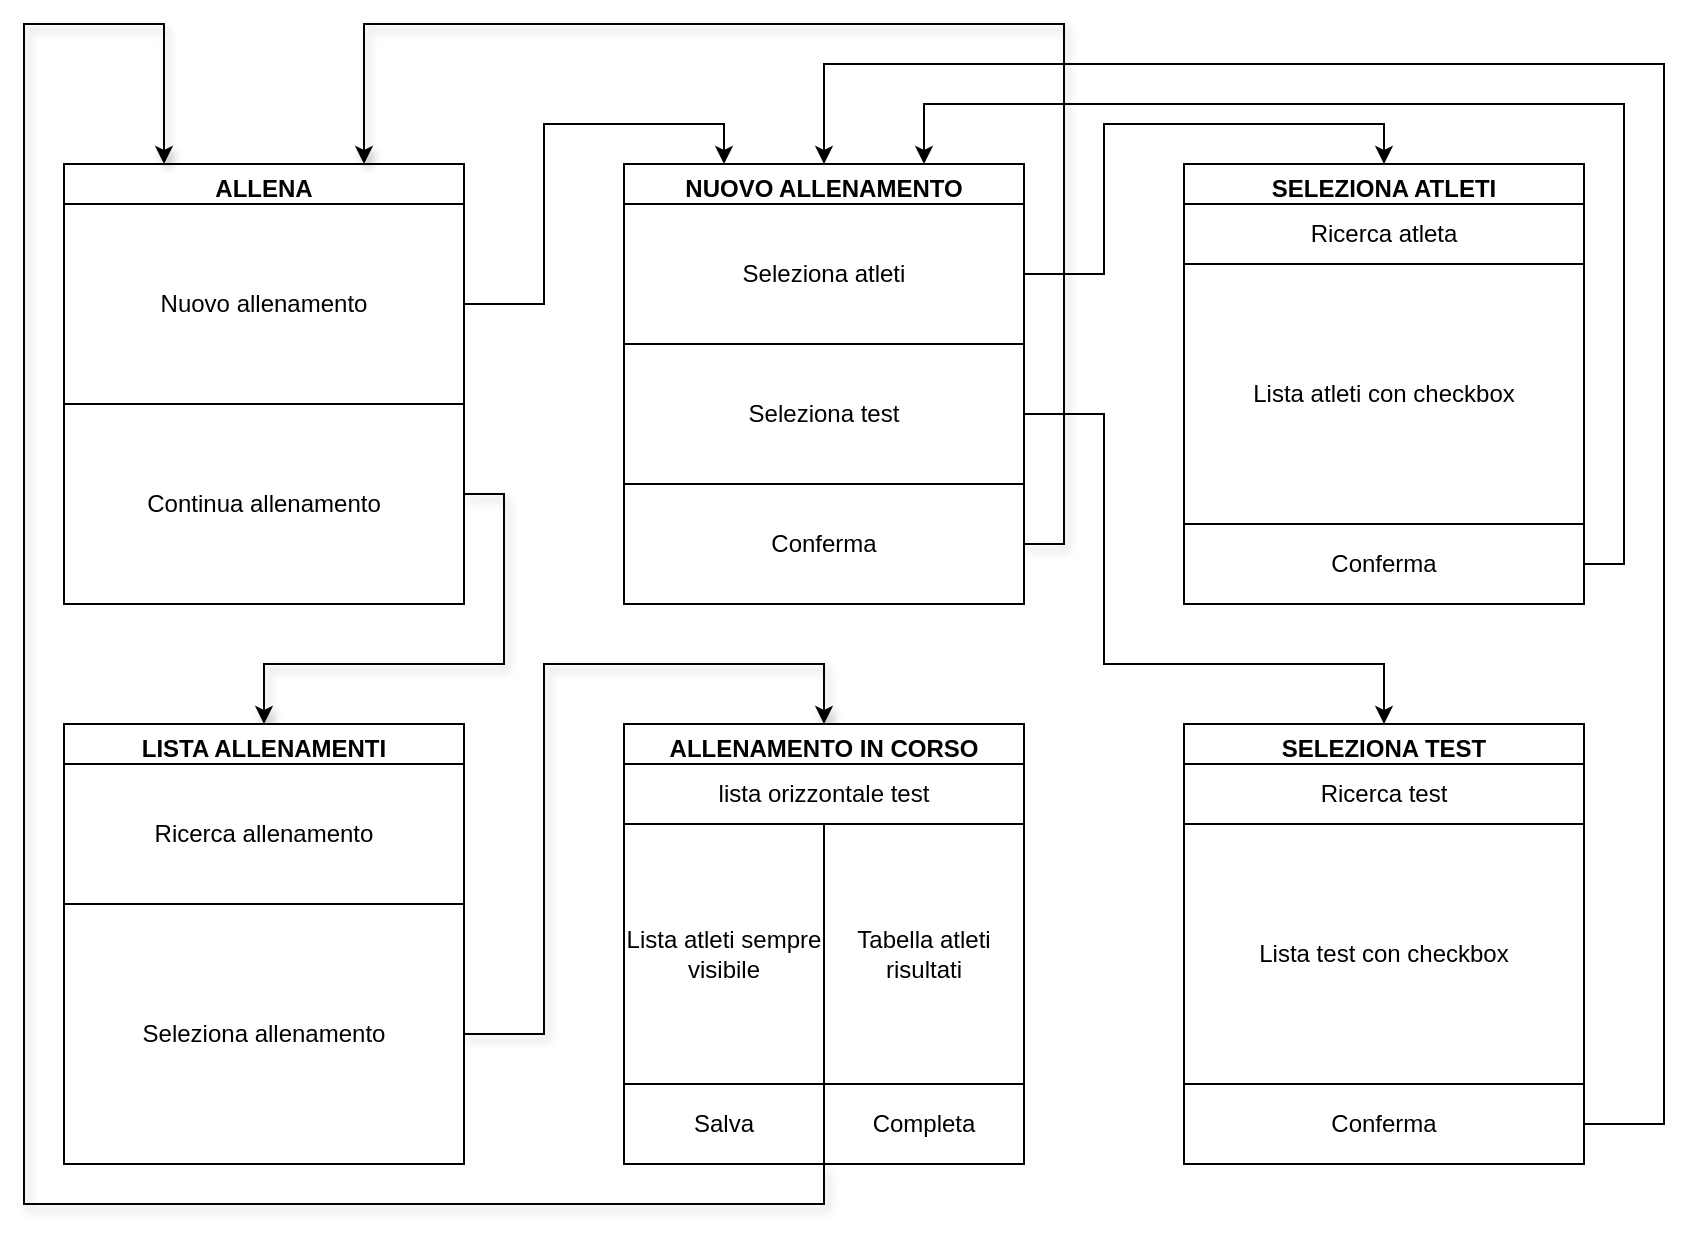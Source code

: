 <mxfile version="16.5.6" type="device"><diagram name="Page-1" id="2cc2dc42-3aac-f2a9-1cec-7a8b7cbee084"><mxGraphModel dx="868" dy="1300" grid="1" gridSize="10" guides="1" tooltips="1" connect="1" arrows="1" fold="1" page="1" pageScale="1" pageWidth="1100" pageHeight="850" background="#ffffff" math="0" shadow="0"><root><mxCell id="0"/><mxCell id="1" parent="0"/><mxCell id="UH0f90BBUba6APBAnxkq-34" style="edgeStyle=orthogonalEdgeStyle;rounded=0;sketch=0;orthogonalLoop=1;jettySize=auto;html=1;exitX=1;exitY=0.5;exitDx=0;exitDy=0;entryX=0.5;entryY=0;entryDx=0;entryDy=0;shadow=1;" edge="1" parent="1" source="UH0f90BBUba6APBAnxkq-39" target="UH0f90BBUba6APBAnxkq-29"><mxGeometry relative="1" as="geometry"><Array as="points"><mxPoint x="280" y="475"/><mxPoint x="280" y="290"/><mxPoint x="420" y="290"/></Array></mxGeometry></mxCell><mxCell id="UH0f90BBUba6APBAnxkq-43" style="edgeStyle=orthogonalEdgeStyle;rounded=0;sketch=0;orthogonalLoop=1;jettySize=auto;html=1;exitX=1;exitY=0.75;exitDx=0;exitDy=0;entryX=0.5;entryY=0;entryDx=0;entryDy=0;shadow=1;" edge="1" parent="1" source="UH0f90BBUba6APBAnxkq-2" target="UH0f90BBUba6APBAnxkq-37"><mxGeometry relative="1" as="geometry"/></mxCell><mxCell id="UH0f90BBUba6APBAnxkq-2" value="ALLENA" style="swimlane;" vertex="1" parent="1"><mxGeometry x="40" y="40" width="200" height="220" as="geometry"/></mxCell><mxCell id="UH0f90BBUba6APBAnxkq-3" value="Nuovo allenamento" style="rounded=0;whiteSpace=wrap;html=1;" vertex="1" parent="UH0f90BBUba6APBAnxkq-2"><mxGeometry y="20" width="200" height="100" as="geometry"/></mxCell><mxCell id="UH0f90BBUba6APBAnxkq-4" value="Continua allenamento" style="rounded=0;whiteSpace=wrap;html=1;" vertex="1" parent="UH0f90BBUba6APBAnxkq-2"><mxGeometry y="120" width="200" height="100" as="geometry"/></mxCell><mxCell id="UH0f90BBUba6APBAnxkq-5" value="NUOVO ALLENAMENTO" style="swimlane;" vertex="1" parent="1"><mxGeometry x="320" y="40" width="200" height="220" as="geometry"/></mxCell><mxCell id="UH0f90BBUba6APBAnxkq-6" value="Seleziona atleti" style="rounded=0;whiteSpace=wrap;html=1;" vertex="1" parent="UH0f90BBUba6APBAnxkq-5"><mxGeometry y="20" width="200" height="70" as="geometry"/></mxCell><mxCell id="UH0f90BBUba6APBAnxkq-7" value="Seleziona test" style="rounded=0;whiteSpace=wrap;html=1;" vertex="1" parent="UH0f90BBUba6APBAnxkq-5"><mxGeometry y="90" width="200" height="70" as="geometry"/></mxCell><mxCell id="UH0f90BBUba6APBAnxkq-8" value="Conferma" style="rounded=0;whiteSpace=wrap;html=1;" vertex="1" parent="UH0f90BBUba6APBAnxkq-5"><mxGeometry y="160" width="200" height="60" as="geometry"/></mxCell><mxCell id="UH0f90BBUba6APBAnxkq-9" value="" style="endArrow=classic;html=1;exitX=1;exitY=0.5;exitDx=0;exitDy=0;entryX=0.25;entryY=0;entryDx=0;entryDy=0;rounded=0;sketch=0;shadow=0;" edge="1" parent="1" source="UH0f90BBUba6APBAnxkq-3" target="UH0f90BBUba6APBAnxkq-5"><mxGeometry width="50" height="50" relative="1" as="geometry"><mxPoint x="350" y="260" as="sourcePoint"/><mxPoint x="400" y="210" as="targetPoint"/><Array as="points"><mxPoint x="280" y="110"/><mxPoint x="280" y="20"/><mxPoint x="370" y="20"/></Array></mxGeometry></mxCell><mxCell id="UH0f90BBUba6APBAnxkq-10" value="SELEZIONA ATLETI" style="swimlane;" vertex="1" parent="1"><mxGeometry x="600" y="40" width="200" height="220" as="geometry"/></mxCell><mxCell id="UH0f90BBUba6APBAnxkq-11" value="Ricerca atleta" style="rounded=0;whiteSpace=wrap;html=1;" vertex="1" parent="UH0f90BBUba6APBAnxkq-10"><mxGeometry y="20" width="200" height="30" as="geometry"/></mxCell><mxCell id="UH0f90BBUba6APBAnxkq-14" value="Conferma" style="rounded=0;whiteSpace=wrap;html=1;" vertex="1" parent="UH0f90BBUba6APBAnxkq-10"><mxGeometry y="180" width="200" height="40" as="geometry"/></mxCell><mxCell id="UH0f90BBUba6APBAnxkq-15" value="Lista atleti con checkbox" style="rounded=0;whiteSpace=wrap;html=1;" vertex="1" parent="UH0f90BBUba6APBAnxkq-10"><mxGeometry y="50" width="200" height="130" as="geometry"/></mxCell><mxCell id="UH0f90BBUba6APBAnxkq-16" style="edgeStyle=orthogonalEdgeStyle;rounded=0;sketch=0;orthogonalLoop=1;jettySize=auto;html=1;exitX=1;exitY=0.5;exitDx=0;exitDy=0;entryX=0.5;entryY=0;entryDx=0;entryDy=0;shadow=0;" edge="1" parent="1" source="UH0f90BBUba6APBAnxkq-6" target="UH0f90BBUba6APBAnxkq-10"><mxGeometry relative="1" as="geometry"/></mxCell><mxCell id="UH0f90BBUba6APBAnxkq-17" style="edgeStyle=orthogonalEdgeStyle;rounded=0;sketch=0;orthogonalLoop=1;jettySize=auto;html=1;exitX=1;exitY=0.5;exitDx=0;exitDy=0;entryX=0.75;entryY=0;entryDx=0;entryDy=0;shadow=0;" edge="1" parent="1" source="UH0f90BBUba6APBAnxkq-14" target="UH0f90BBUba6APBAnxkq-5"><mxGeometry relative="1" as="geometry"><Array as="points"><mxPoint x="820" y="240"/><mxPoint x="820" y="10"/><mxPoint x="470" y="10"/></Array></mxGeometry></mxCell><mxCell id="UH0f90BBUba6APBAnxkq-18" value="SELEZIONA TEST" style="swimlane;" vertex="1" parent="1"><mxGeometry x="600" y="320" width="200" height="220" as="geometry"/></mxCell><mxCell id="UH0f90BBUba6APBAnxkq-19" value="Ricerca test" style="rounded=0;whiteSpace=wrap;html=1;" vertex="1" parent="UH0f90BBUba6APBAnxkq-18"><mxGeometry y="20" width="200" height="30" as="geometry"/></mxCell><mxCell id="UH0f90BBUba6APBAnxkq-20" value="Conferma" style="rounded=0;whiteSpace=wrap;html=1;" vertex="1" parent="UH0f90BBUba6APBAnxkq-18"><mxGeometry y="180" width="200" height="40" as="geometry"/></mxCell><mxCell id="UH0f90BBUba6APBAnxkq-21" value="Lista test con checkbox" style="rounded=0;whiteSpace=wrap;html=1;" vertex="1" parent="UH0f90BBUba6APBAnxkq-18"><mxGeometry y="50" width="200" height="130" as="geometry"/></mxCell><mxCell id="UH0f90BBUba6APBAnxkq-22" style="edgeStyle=orthogonalEdgeStyle;rounded=0;sketch=0;orthogonalLoop=1;jettySize=auto;html=1;exitX=1;exitY=0.5;exitDx=0;exitDy=0;shadow=0;" edge="1" parent="1" source="UH0f90BBUba6APBAnxkq-7" target="UH0f90BBUba6APBAnxkq-18"><mxGeometry relative="1" as="geometry"><Array as="points"><mxPoint x="560" y="165"/><mxPoint x="560" y="290"/><mxPoint x="700" y="290"/></Array></mxGeometry></mxCell><mxCell id="UH0f90BBUba6APBAnxkq-23" style="edgeStyle=orthogonalEdgeStyle;rounded=0;sketch=0;orthogonalLoop=1;jettySize=auto;html=1;exitX=1;exitY=0.5;exitDx=0;exitDy=0;entryX=0.5;entryY=0;entryDx=0;entryDy=0;shadow=0;" edge="1" parent="1" source="UH0f90BBUba6APBAnxkq-20" target="UH0f90BBUba6APBAnxkq-5"><mxGeometry relative="1" as="geometry"><Array as="points"><mxPoint x="840" y="520"/><mxPoint x="840" y="-10"/><mxPoint x="420" y="-10"/></Array></mxGeometry></mxCell><mxCell id="UH0f90BBUba6APBAnxkq-24" style="edgeStyle=orthogonalEdgeStyle;rounded=0;sketch=0;orthogonalLoop=1;jettySize=auto;html=1;exitX=1;exitY=0.5;exitDx=0;exitDy=0;entryX=0.75;entryY=0;entryDx=0;entryDy=0;shadow=1;" edge="1" parent="1" source="UH0f90BBUba6APBAnxkq-8" target="UH0f90BBUba6APBAnxkq-2"><mxGeometry relative="1" as="geometry"><Array as="points"><mxPoint x="540" y="230"/><mxPoint x="540" y="-30"/><mxPoint x="190" y="-30"/></Array></mxGeometry></mxCell><mxCell id="UH0f90BBUba6APBAnxkq-35" style="edgeStyle=orthogonalEdgeStyle;rounded=0;sketch=0;orthogonalLoop=1;jettySize=auto;html=1;exitX=0.5;exitY=1;exitDx=0;exitDy=0;entryX=0.25;entryY=0;entryDx=0;entryDy=0;shadow=1;" edge="1" parent="1" source="UH0f90BBUba6APBAnxkq-29" target="UH0f90BBUba6APBAnxkq-2"><mxGeometry relative="1" as="geometry"><Array as="points"><mxPoint x="420" y="560"/><mxPoint x="20" y="560"/><mxPoint x="20" y="-30"/><mxPoint x="90" y="-30"/></Array></mxGeometry></mxCell><mxCell id="UH0f90BBUba6APBAnxkq-29" value="ALLENAMENTO IN CORSO" style="swimlane;" vertex="1" parent="1"><mxGeometry x="320" y="320" width="200" height="220" as="geometry"/></mxCell><mxCell id="UH0f90BBUba6APBAnxkq-30" value="lista orizzontale test" style="rounded=0;whiteSpace=wrap;html=1;" vertex="1" parent="UH0f90BBUba6APBAnxkq-29"><mxGeometry y="20" width="200" height="30" as="geometry"/></mxCell><mxCell id="UH0f90BBUba6APBAnxkq-32" value="Lista atleti sempre visibile" style="rounded=0;whiteSpace=wrap;html=1;" vertex="1" parent="UH0f90BBUba6APBAnxkq-29"><mxGeometry y="50" width="100" height="130" as="geometry"/></mxCell><mxCell id="UH0f90BBUba6APBAnxkq-33" value="Tabella atleti risultati" style="rounded=0;whiteSpace=wrap;html=1;" vertex="1" parent="UH0f90BBUba6APBAnxkq-29"><mxGeometry x="100" y="50" width="100" height="130" as="geometry"/></mxCell><mxCell id="UH0f90BBUba6APBAnxkq-31" value="Salva" style="rounded=0;whiteSpace=wrap;html=1;" vertex="1" parent="UH0f90BBUba6APBAnxkq-29"><mxGeometry y="180" width="100" height="40" as="geometry"/></mxCell><mxCell id="UH0f90BBUba6APBAnxkq-36" value="Completa" style="rounded=0;whiteSpace=wrap;html=1;" vertex="1" parent="UH0f90BBUba6APBAnxkq-29"><mxGeometry x="100" y="180" width="100" height="40" as="geometry"/></mxCell><mxCell id="UH0f90BBUba6APBAnxkq-37" value="LISTA ALLENAMENTI" style="swimlane;" vertex="1" parent="1"><mxGeometry x="40" y="320" width="200" height="220" as="geometry"/></mxCell><mxCell id="UH0f90BBUba6APBAnxkq-38" value="Ricerca allenamento" style="rounded=0;whiteSpace=wrap;html=1;" vertex="1" parent="UH0f90BBUba6APBAnxkq-37"><mxGeometry y="20" width="200" height="70" as="geometry"/></mxCell><mxCell id="UH0f90BBUba6APBAnxkq-39" value="Seleziona allenamento" style="rounded=0;whiteSpace=wrap;html=1;" vertex="1" parent="UH0f90BBUba6APBAnxkq-37"><mxGeometry y="90" width="200" height="130" as="geometry"/></mxCell></root></mxGraphModel></diagram></mxfile>